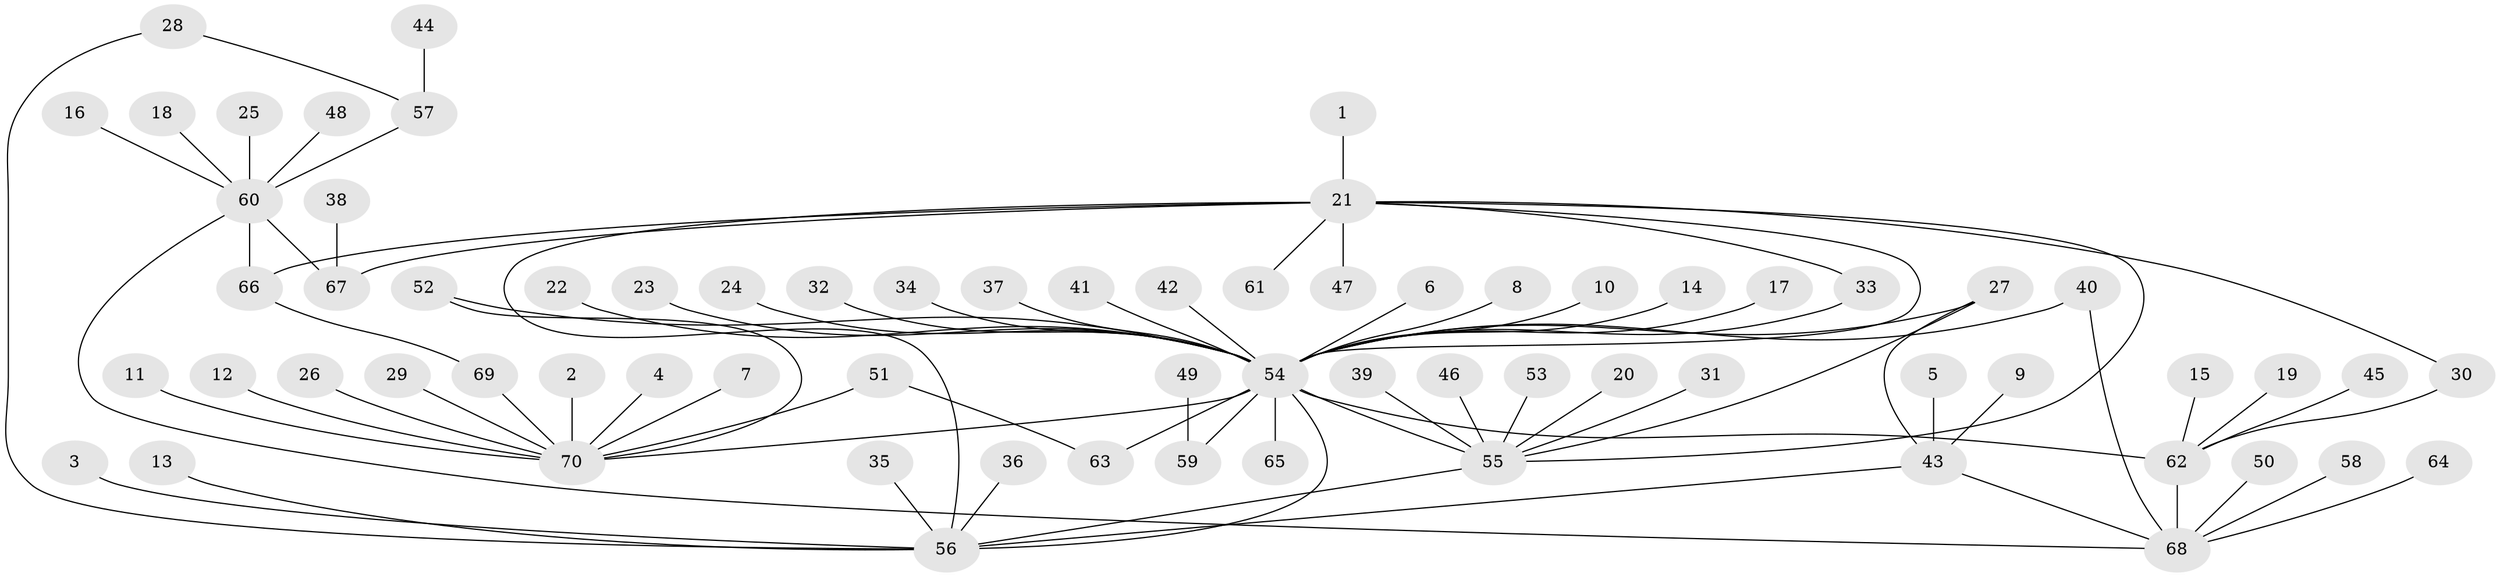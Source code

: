 // original degree distribution, {2: 0.21428571428571427, 26: 0.007142857142857143, 11: 0.02142857142857143, 3: 0.08571428571428572, 13: 0.007142857142857143, 1: 0.5857142857142857, 7: 0.007142857142857143, 6: 0.014285714285714285, 5: 0.02857142857142857, 4: 0.014285714285714285, 8: 0.007142857142857143, 9: 0.007142857142857143}
// Generated by graph-tools (version 1.1) at 2025/49/03/09/25 03:49:48]
// undirected, 70 vertices, 84 edges
graph export_dot {
graph [start="1"]
  node [color=gray90,style=filled];
  1;
  2;
  3;
  4;
  5;
  6;
  7;
  8;
  9;
  10;
  11;
  12;
  13;
  14;
  15;
  16;
  17;
  18;
  19;
  20;
  21;
  22;
  23;
  24;
  25;
  26;
  27;
  28;
  29;
  30;
  31;
  32;
  33;
  34;
  35;
  36;
  37;
  38;
  39;
  40;
  41;
  42;
  43;
  44;
  45;
  46;
  47;
  48;
  49;
  50;
  51;
  52;
  53;
  54;
  55;
  56;
  57;
  58;
  59;
  60;
  61;
  62;
  63;
  64;
  65;
  66;
  67;
  68;
  69;
  70;
  1 -- 21 [weight=1.0];
  2 -- 70 [weight=1.0];
  3 -- 56 [weight=1.0];
  4 -- 70 [weight=1.0];
  5 -- 43 [weight=1.0];
  6 -- 54 [weight=1.0];
  7 -- 70 [weight=1.0];
  8 -- 54 [weight=1.0];
  9 -- 43 [weight=1.0];
  10 -- 54 [weight=1.0];
  11 -- 70 [weight=1.0];
  12 -- 70 [weight=1.0];
  13 -- 56 [weight=1.0];
  14 -- 54 [weight=1.0];
  15 -- 62 [weight=1.0];
  16 -- 60 [weight=1.0];
  17 -- 54 [weight=1.0];
  18 -- 60 [weight=1.0];
  19 -- 62 [weight=1.0];
  20 -- 55 [weight=1.0];
  21 -- 30 [weight=1.0];
  21 -- 33 [weight=1.0];
  21 -- 47 [weight=1.0];
  21 -- 54 [weight=1.0];
  21 -- 55 [weight=1.0];
  21 -- 56 [weight=1.0];
  21 -- 61 [weight=1.0];
  21 -- 66 [weight=1.0];
  21 -- 67 [weight=1.0];
  22 -- 54 [weight=1.0];
  23 -- 54 [weight=1.0];
  24 -- 54 [weight=1.0];
  25 -- 60 [weight=1.0];
  26 -- 70 [weight=1.0];
  27 -- 43 [weight=1.0];
  27 -- 54 [weight=1.0];
  27 -- 55 [weight=1.0];
  28 -- 56 [weight=1.0];
  28 -- 57 [weight=1.0];
  29 -- 70 [weight=1.0];
  30 -- 62 [weight=1.0];
  31 -- 55 [weight=1.0];
  32 -- 54 [weight=1.0];
  33 -- 54 [weight=1.0];
  34 -- 54 [weight=1.0];
  35 -- 56 [weight=1.0];
  36 -- 56 [weight=1.0];
  37 -- 54 [weight=1.0];
  38 -- 67 [weight=1.0];
  39 -- 55 [weight=1.0];
  40 -- 54 [weight=1.0];
  40 -- 68 [weight=1.0];
  41 -- 54 [weight=1.0];
  42 -- 54 [weight=1.0];
  43 -- 56 [weight=1.0];
  43 -- 68 [weight=1.0];
  44 -- 57 [weight=1.0];
  45 -- 62 [weight=1.0];
  46 -- 55 [weight=1.0];
  48 -- 60 [weight=1.0];
  49 -- 59 [weight=1.0];
  50 -- 68 [weight=1.0];
  51 -- 63 [weight=1.0];
  51 -- 70 [weight=1.0];
  52 -- 54 [weight=1.0];
  52 -- 70 [weight=1.0];
  53 -- 55 [weight=1.0];
  54 -- 55 [weight=2.0];
  54 -- 56 [weight=1.0];
  54 -- 59 [weight=1.0];
  54 -- 62 [weight=1.0];
  54 -- 63 [weight=1.0];
  54 -- 65 [weight=1.0];
  54 -- 70 [weight=1.0];
  55 -- 56 [weight=1.0];
  57 -- 60 [weight=1.0];
  58 -- 68 [weight=1.0];
  60 -- 66 [weight=1.0];
  60 -- 67 [weight=1.0];
  60 -- 68 [weight=1.0];
  62 -- 68 [weight=1.0];
  64 -- 68 [weight=1.0];
  66 -- 69 [weight=1.0];
  69 -- 70 [weight=1.0];
}
